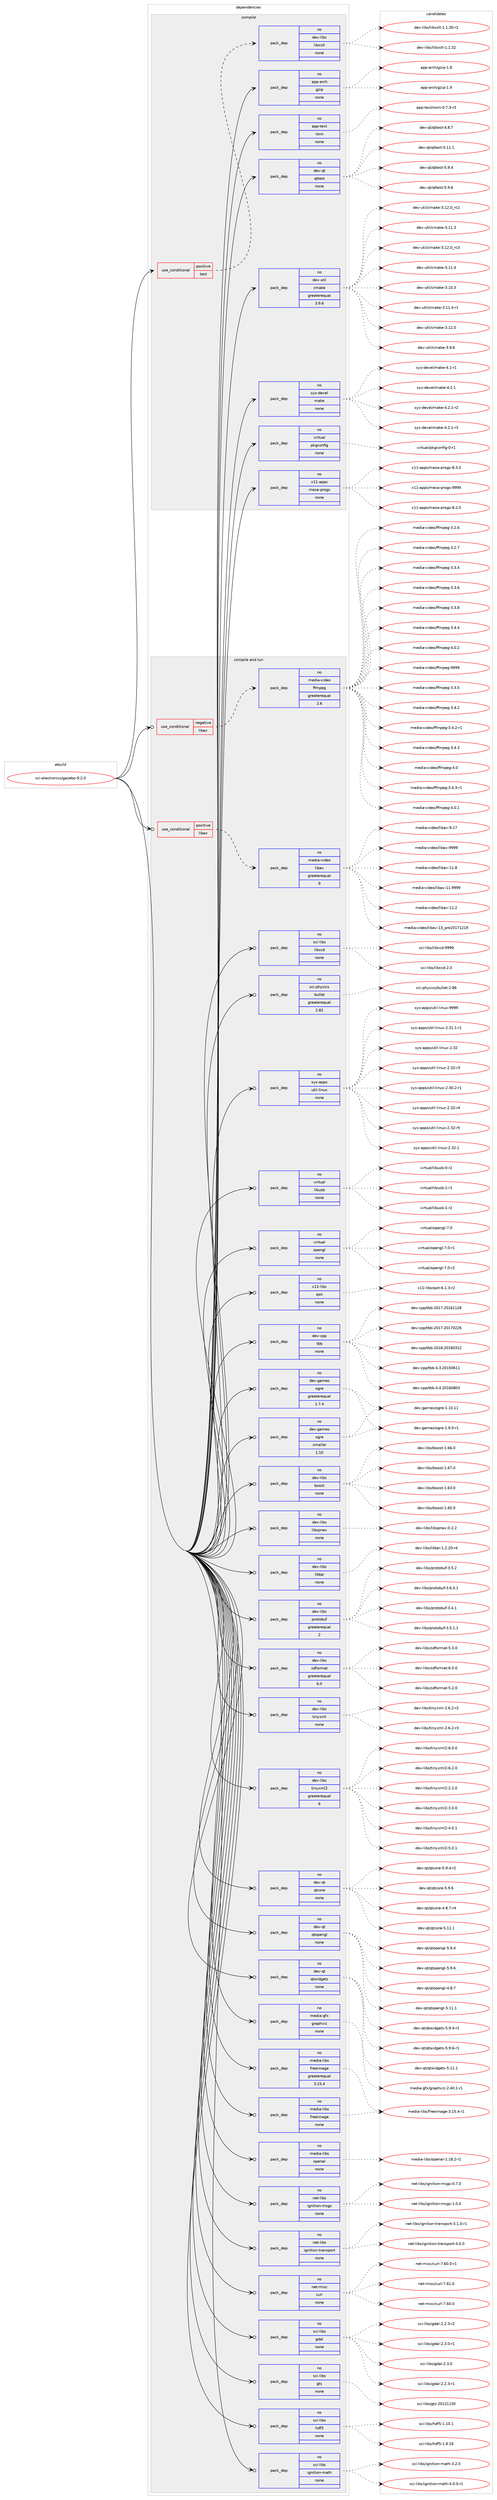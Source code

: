 digraph prolog {

# *************
# Graph options
# *************

newrank=true;
concentrate=true;
compound=true;
graph [rankdir=LR,fontname=Helvetica,fontsize=10,ranksep=1.5];#, ranksep=2.5, nodesep=0.2];
edge  [arrowhead=vee];
node  [fontname=Helvetica,fontsize=10];

# **********
# The ebuild
# **********

subgraph cluster_leftcol {
color=gray;
rank=same;
label=<<i>ebuild</i>>;
id [label="sci-electronics/gazebo-9.2.0", color=red, width=4, href="../sci-electronics/gazebo-9.2.0.svg"];
}

# ****************
# The dependencies
# ****************

subgraph cluster_midcol {
color=gray;
label=<<i>dependencies</i>>;
subgraph cluster_compile {
fillcolor="#eeeeee";
style=filled;
label=<<i>compile</i>>;
subgraph cond403 {
dependency1402 [label=<<TABLE BORDER="0" CELLBORDER="1" CELLSPACING="0" CELLPADDING="4"><TR><TD ROWSPAN="3" CELLPADDING="10">use_conditional</TD></TR><TR><TD>positive</TD></TR><TR><TD>test</TD></TR></TABLE>>, shape=none, color=red];
subgraph pack968 {
dependency1403 [label=<<TABLE BORDER="0" CELLBORDER="1" CELLSPACING="0" CELLPADDING="4" WIDTH="220"><TR><TD ROWSPAN="6" CELLPADDING="30">pack_dep</TD></TR><TR><TD WIDTH="110">no</TD></TR><TR><TD>dev-libs</TD></TR><TR><TD>libxslt</TD></TR><TR><TD>none</TD></TR><TR><TD></TD></TR></TABLE>>, shape=none, color=blue];
}
dependency1402:e -> dependency1403:w [weight=20,style="dashed",arrowhead="vee"];
}
id:e -> dependency1402:w [weight=20,style="solid",arrowhead="vee"];
subgraph pack969 {
dependency1404 [label=<<TABLE BORDER="0" CELLBORDER="1" CELLSPACING="0" CELLPADDING="4" WIDTH="220"><TR><TD ROWSPAN="6" CELLPADDING="30">pack_dep</TD></TR><TR><TD WIDTH="110">no</TD></TR><TR><TD>app-arch</TD></TR><TR><TD>gzip</TD></TR><TR><TD>none</TD></TR><TR><TD></TD></TR></TABLE>>, shape=none, color=blue];
}
id:e -> dependency1404:w [weight=20,style="solid",arrowhead="vee"];
subgraph pack970 {
dependency1405 [label=<<TABLE BORDER="0" CELLBORDER="1" CELLSPACING="0" CELLPADDING="4" WIDTH="220"><TR><TD ROWSPAN="6" CELLPADDING="30">pack_dep</TD></TR><TR><TD WIDTH="110">no</TD></TR><TR><TD>app-text</TD></TR><TR><TD>ronn</TD></TR><TR><TD>none</TD></TR><TR><TD></TD></TR></TABLE>>, shape=none, color=blue];
}
id:e -> dependency1405:w [weight=20,style="solid",arrowhead="vee"];
subgraph pack971 {
dependency1406 [label=<<TABLE BORDER="0" CELLBORDER="1" CELLSPACING="0" CELLPADDING="4" WIDTH="220"><TR><TD ROWSPAN="6" CELLPADDING="30">pack_dep</TD></TR><TR><TD WIDTH="110">no</TD></TR><TR><TD>dev-qt</TD></TR><TR><TD>qttest</TD></TR><TR><TD>none</TD></TR><TR><TD></TD></TR></TABLE>>, shape=none, color=blue];
}
id:e -> dependency1406:w [weight=20,style="solid",arrowhead="vee"];
subgraph pack972 {
dependency1407 [label=<<TABLE BORDER="0" CELLBORDER="1" CELLSPACING="0" CELLPADDING="4" WIDTH="220"><TR><TD ROWSPAN="6" CELLPADDING="30">pack_dep</TD></TR><TR><TD WIDTH="110">no</TD></TR><TR><TD>dev-util</TD></TR><TR><TD>cmake</TD></TR><TR><TD>greaterequal</TD></TR><TR><TD>3.9.6</TD></TR></TABLE>>, shape=none, color=blue];
}
id:e -> dependency1407:w [weight=20,style="solid",arrowhead="vee"];
subgraph pack973 {
dependency1408 [label=<<TABLE BORDER="0" CELLBORDER="1" CELLSPACING="0" CELLPADDING="4" WIDTH="220"><TR><TD ROWSPAN="6" CELLPADDING="30">pack_dep</TD></TR><TR><TD WIDTH="110">no</TD></TR><TR><TD>sys-devel</TD></TR><TR><TD>make</TD></TR><TR><TD>none</TD></TR><TR><TD></TD></TR></TABLE>>, shape=none, color=blue];
}
id:e -> dependency1408:w [weight=20,style="solid",arrowhead="vee"];
subgraph pack974 {
dependency1409 [label=<<TABLE BORDER="0" CELLBORDER="1" CELLSPACING="0" CELLPADDING="4" WIDTH="220"><TR><TD ROWSPAN="6" CELLPADDING="30">pack_dep</TD></TR><TR><TD WIDTH="110">no</TD></TR><TR><TD>virtual</TD></TR><TR><TD>pkgconfig</TD></TR><TR><TD>none</TD></TR><TR><TD></TD></TR></TABLE>>, shape=none, color=blue];
}
id:e -> dependency1409:w [weight=20,style="solid",arrowhead="vee"];
subgraph pack975 {
dependency1410 [label=<<TABLE BORDER="0" CELLBORDER="1" CELLSPACING="0" CELLPADDING="4" WIDTH="220"><TR><TD ROWSPAN="6" CELLPADDING="30">pack_dep</TD></TR><TR><TD WIDTH="110">no</TD></TR><TR><TD>x11-apps</TD></TR><TR><TD>mesa-progs</TD></TR><TR><TD>none</TD></TR><TR><TD></TD></TR></TABLE>>, shape=none, color=blue];
}
id:e -> dependency1410:w [weight=20,style="solid",arrowhead="vee"];
}
subgraph cluster_compileandrun {
fillcolor="#eeeeee";
style=filled;
label=<<i>compile and run</i>>;
subgraph cond404 {
dependency1411 [label=<<TABLE BORDER="0" CELLBORDER="1" CELLSPACING="0" CELLPADDING="4"><TR><TD ROWSPAN="3" CELLPADDING="10">use_conditional</TD></TR><TR><TD>negative</TD></TR><TR><TD>libav</TD></TR></TABLE>>, shape=none, color=red];
subgraph pack976 {
dependency1412 [label=<<TABLE BORDER="0" CELLBORDER="1" CELLSPACING="0" CELLPADDING="4" WIDTH="220"><TR><TD ROWSPAN="6" CELLPADDING="30">pack_dep</TD></TR><TR><TD WIDTH="110">no</TD></TR><TR><TD>media-video</TD></TR><TR><TD>ffmpeg</TD></TR><TR><TD>greaterequal</TD></TR><TR><TD>2.6</TD></TR></TABLE>>, shape=none, color=blue];
}
dependency1411:e -> dependency1412:w [weight=20,style="dashed",arrowhead="vee"];
}
id:e -> dependency1411:w [weight=20,style="solid",arrowhead="odotvee"];
subgraph cond405 {
dependency1413 [label=<<TABLE BORDER="0" CELLBORDER="1" CELLSPACING="0" CELLPADDING="4"><TR><TD ROWSPAN="3" CELLPADDING="10">use_conditional</TD></TR><TR><TD>positive</TD></TR><TR><TD>libav</TD></TR></TABLE>>, shape=none, color=red];
subgraph pack977 {
dependency1414 [label=<<TABLE BORDER="0" CELLBORDER="1" CELLSPACING="0" CELLPADDING="4" WIDTH="220"><TR><TD ROWSPAN="6" CELLPADDING="30">pack_dep</TD></TR><TR><TD WIDTH="110">no</TD></TR><TR><TD>media-video</TD></TR><TR><TD>libav</TD></TR><TR><TD>greaterequal</TD></TR><TR><TD>9</TD></TR></TABLE>>, shape=none, color=blue];
}
dependency1413:e -> dependency1414:w [weight=20,style="dashed",arrowhead="vee"];
}
id:e -> dependency1413:w [weight=20,style="solid",arrowhead="odotvee"];
subgraph pack978 {
dependency1415 [label=<<TABLE BORDER="0" CELLBORDER="1" CELLSPACING="0" CELLPADDING="4" WIDTH="220"><TR><TD ROWSPAN="6" CELLPADDING="30">pack_dep</TD></TR><TR><TD WIDTH="110">no</TD></TR><TR><TD>dev-cpp</TD></TR><TR><TD>tbb</TD></TR><TR><TD>none</TD></TR><TR><TD></TD></TR></TABLE>>, shape=none, color=blue];
}
id:e -> dependency1415:w [weight=20,style="solid",arrowhead="odotvee"];
subgraph pack979 {
dependency1416 [label=<<TABLE BORDER="0" CELLBORDER="1" CELLSPACING="0" CELLPADDING="4" WIDTH="220"><TR><TD ROWSPAN="6" CELLPADDING="30">pack_dep</TD></TR><TR><TD WIDTH="110">no</TD></TR><TR><TD>dev-games</TD></TR><TR><TD>ogre</TD></TR><TR><TD>greaterequal</TD></TR><TR><TD>1.7.4</TD></TR></TABLE>>, shape=none, color=blue];
}
id:e -> dependency1416:w [weight=20,style="solid",arrowhead="odotvee"];
subgraph pack980 {
dependency1417 [label=<<TABLE BORDER="0" CELLBORDER="1" CELLSPACING="0" CELLPADDING="4" WIDTH="220"><TR><TD ROWSPAN="6" CELLPADDING="30">pack_dep</TD></TR><TR><TD WIDTH="110">no</TD></TR><TR><TD>dev-games</TD></TR><TR><TD>ogre</TD></TR><TR><TD>smaller</TD></TR><TR><TD>1.10</TD></TR></TABLE>>, shape=none, color=blue];
}
id:e -> dependency1417:w [weight=20,style="solid",arrowhead="odotvee"];
subgraph pack981 {
dependency1418 [label=<<TABLE BORDER="0" CELLBORDER="1" CELLSPACING="0" CELLPADDING="4" WIDTH="220"><TR><TD ROWSPAN="6" CELLPADDING="30">pack_dep</TD></TR><TR><TD WIDTH="110">no</TD></TR><TR><TD>dev-libs</TD></TR><TR><TD>boost</TD></TR><TR><TD>none</TD></TR><TR><TD></TD></TR></TABLE>>, shape=none, color=blue];
}
id:e -> dependency1418:w [weight=20,style="solid",arrowhead="odotvee"];
subgraph pack982 {
dependency1419 [label=<<TABLE BORDER="0" CELLBORDER="1" CELLSPACING="0" CELLPADDING="4" WIDTH="220"><TR><TD ROWSPAN="6" CELLPADDING="30">pack_dep</TD></TR><TR><TD WIDTH="110">no</TD></TR><TR><TD>dev-libs</TD></TR><TR><TD>libspnav</TD></TR><TR><TD>none</TD></TR><TR><TD></TD></TR></TABLE>>, shape=none, color=blue];
}
id:e -> dependency1419:w [weight=20,style="solid",arrowhead="odotvee"];
subgraph pack983 {
dependency1420 [label=<<TABLE BORDER="0" CELLBORDER="1" CELLSPACING="0" CELLPADDING="4" WIDTH="220"><TR><TD ROWSPAN="6" CELLPADDING="30">pack_dep</TD></TR><TR><TD WIDTH="110">no</TD></TR><TR><TD>dev-libs</TD></TR><TR><TD>libtar</TD></TR><TR><TD>none</TD></TR><TR><TD></TD></TR></TABLE>>, shape=none, color=blue];
}
id:e -> dependency1420:w [weight=20,style="solid",arrowhead="odotvee"];
subgraph pack984 {
dependency1421 [label=<<TABLE BORDER="0" CELLBORDER="1" CELLSPACING="0" CELLPADDING="4" WIDTH="220"><TR><TD ROWSPAN="6" CELLPADDING="30">pack_dep</TD></TR><TR><TD WIDTH="110">no</TD></TR><TR><TD>dev-libs</TD></TR><TR><TD>protobuf</TD></TR><TR><TD>greaterequal</TD></TR><TR><TD>2</TD></TR></TABLE>>, shape=none, color=blue];
}
id:e -> dependency1421:w [weight=20,style="solid",arrowhead="odotvee"];
subgraph pack985 {
dependency1422 [label=<<TABLE BORDER="0" CELLBORDER="1" CELLSPACING="0" CELLPADDING="4" WIDTH="220"><TR><TD ROWSPAN="6" CELLPADDING="30">pack_dep</TD></TR><TR><TD WIDTH="110">no</TD></TR><TR><TD>dev-libs</TD></TR><TR><TD>sdformat</TD></TR><TR><TD>greaterequal</TD></TR><TR><TD>6.0</TD></TR></TABLE>>, shape=none, color=blue];
}
id:e -> dependency1422:w [weight=20,style="solid",arrowhead="odotvee"];
subgraph pack986 {
dependency1423 [label=<<TABLE BORDER="0" CELLBORDER="1" CELLSPACING="0" CELLPADDING="4" WIDTH="220"><TR><TD ROWSPAN="6" CELLPADDING="30">pack_dep</TD></TR><TR><TD WIDTH="110">no</TD></TR><TR><TD>dev-libs</TD></TR><TR><TD>tinyxml</TD></TR><TR><TD>none</TD></TR><TR><TD></TD></TR></TABLE>>, shape=none, color=blue];
}
id:e -> dependency1423:w [weight=20,style="solid",arrowhead="odotvee"];
subgraph pack987 {
dependency1424 [label=<<TABLE BORDER="0" CELLBORDER="1" CELLSPACING="0" CELLPADDING="4" WIDTH="220"><TR><TD ROWSPAN="6" CELLPADDING="30">pack_dep</TD></TR><TR><TD WIDTH="110">no</TD></TR><TR><TD>dev-libs</TD></TR><TR><TD>tinyxml2</TD></TR><TR><TD>greaterequal</TD></TR><TR><TD>6</TD></TR></TABLE>>, shape=none, color=blue];
}
id:e -> dependency1424:w [weight=20,style="solid",arrowhead="odotvee"];
subgraph pack988 {
dependency1425 [label=<<TABLE BORDER="0" CELLBORDER="1" CELLSPACING="0" CELLPADDING="4" WIDTH="220"><TR><TD ROWSPAN="6" CELLPADDING="30">pack_dep</TD></TR><TR><TD WIDTH="110">no</TD></TR><TR><TD>dev-qt</TD></TR><TR><TD>qtcore</TD></TR><TR><TD>none</TD></TR><TR><TD></TD></TR></TABLE>>, shape=none, color=blue];
}
id:e -> dependency1425:w [weight=20,style="solid",arrowhead="odotvee"];
subgraph pack989 {
dependency1426 [label=<<TABLE BORDER="0" CELLBORDER="1" CELLSPACING="0" CELLPADDING="4" WIDTH="220"><TR><TD ROWSPAN="6" CELLPADDING="30">pack_dep</TD></TR><TR><TD WIDTH="110">no</TD></TR><TR><TD>dev-qt</TD></TR><TR><TD>qtopengl</TD></TR><TR><TD>none</TD></TR><TR><TD></TD></TR></TABLE>>, shape=none, color=blue];
}
id:e -> dependency1426:w [weight=20,style="solid",arrowhead="odotvee"];
subgraph pack990 {
dependency1427 [label=<<TABLE BORDER="0" CELLBORDER="1" CELLSPACING="0" CELLPADDING="4" WIDTH="220"><TR><TD ROWSPAN="6" CELLPADDING="30">pack_dep</TD></TR><TR><TD WIDTH="110">no</TD></TR><TR><TD>dev-qt</TD></TR><TR><TD>qtwidgets</TD></TR><TR><TD>none</TD></TR><TR><TD></TD></TR></TABLE>>, shape=none, color=blue];
}
id:e -> dependency1427:w [weight=20,style="solid",arrowhead="odotvee"];
subgraph pack991 {
dependency1428 [label=<<TABLE BORDER="0" CELLBORDER="1" CELLSPACING="0" CELLPADDING="4" WIDTH="220"><TR><TD ROWSPAN="6" CELLPADDING="30">pack_dep</TD></TR><TR><TD WIDTH="110">no</TD></TR><TR><TD>media-gfx</TD></TR><TR><TD>graphviz</TD></TR><TR><TD>none</TD></TR><TR><TD></TD></TR></TABLE>>, shape=none, color=blue];
}
id:e -> dependency1428:w [weight=20,style="solid",arrowhead="odotvee"];
subgraph pack992 {
dependency1429 [label=<<TABLE BORDER="0" CELLBORDER="1" CELLSPACING="0" CELLPADDING="4" WIDTH="220"><TR><TD ROWSPAN="6" CELLPADDING="30">pack_dep</TD></TR><TR><TD WIDTH="110">no</TD></TR><TR><TD>media-libs</TD></TR><TR><TD>freeimage</TD></TR><TR><TD>greaterequal</TD></TR><TR><TD>3.15.4</TD></TR></TABLE>>, shape=none, color=blue];
}
id:e -> dependency1429:w [weight=20,style="solid",arrowhead="odotvee"];
subgraph pack993 {
dependency1430 [label=<<TABLE BORDER="0" CELLBORDER="1" CELLSPACING="0" CELLPADDING="4" WIDTH="220"><TR><TD ROWSPAN="6" CELLPADDING="30">pack_dep</TD></TR><TR><TD WIDTH="110">no</TD></TR><TR><TD>media-libs</TD></TR><TR><TD>freeimage</TD></TR><TR><TD>none</TD></TR><TR><TD></TD></TR></TABLE>>, shape=none, color=blue];
}
id:e -> dependency1430:w [weight=20,style="solid",arrowhead="odotvee"];
subgraph pack994 {
dependency1431 [label=<<TABLE BORDER="0" CELLBORDER="1" CELLSPACING="0" CELLPADDING="4" WIDTH="220"><TR><TD ROWSPAN="6" CELLPADDING="30">pack_dep</TD></TR><TR><TD WIDTH="110">no</TD></TR><TR><TD>media-libs</TD></TR><TR><TD>openal</TD></TR><TR><TD>none</TD></TR><TR><TD></TD></TR></TABLE>>, shape=none, color=blue];
}
id:e -> dependency1431:w [weight=20,style="solid",arrowhead="odotvee"];
subgraph pack995 {
dependency1432 [label=<<TABLE BORDER="0" CELLBORDER="1" CELLSPACING="0" CELLPADDING="4" WIDTH="220"><TR><TD ROWSPAN="6" CELLPADDING="30">pack_dep</TD></TR><TR><TD WIDTH="110">no</TD></TR><TR><TD>net-libs</TD></TR><TR><TD>ignition-msgs</TD></TR><TR><TD>none</TD></TR><TR><TD></TD></TR></TABLE>>, shape=none, color=blue];
}
id:e -> dependency1432:w [weight=20,style="solid",arrowhead="odotvee"];
subgraph pack996 {
dependency1433 [label=<<TABLE BORDER="0" CELLBORDER="1" CELLSPACING="0" CELLPADDING="4" WIDTH="220"><TR><TD ROWSPAN="6" CELLPADDING="30">pack_dep</TD></TR><TR><TD WIDTH="110">no</TD></TR><TR><TD>net-libs</TD></TR><TR><TD>ignition-transport</TD></TR><TR><TD>none</TD></TR><TR><TD></TD></TR></TABLE>>, shape=none, color=blue];
}
id:e -> dependency1433:w [weight=20,style="solid",arrowhead="odotvee"];
subgraph pack997 {
dependency1434 [label=<<TABLE BORDER="0" CELLBORDER="1" CELLSPACING="0" CELLPADDING="4" WIDTH="220"><TR><TD ROWSPAN="6" CELLPADDING="30">pack_dep</TD></TR><TR><TD WIDTH="110">no</TD></TR><TR><TD>net-misc</TD></TR><TR><TD>curl</TD></TR><TR><TD>none</TD></TR><TR><TD></TD></TR></TABLE>>, shape=none, color=blue];
}
id:e -> dependency1434:w [weight=20,style="solid",arrowhead="odotvee"];
subgraph pack998 {
dependency1435 [label=<<TABLE BORDER="0" CELLBORDER="1" CELLSPACING="0" CELLPADDING="4" WIDTH="220"><TR><TD ROWSPAN="6" CELLPADDING="30">pack_dep</TD></TR><TR><TD WIDTH="110">no</TD></TR><TR><TD>sci-libs</TD></TR><TR><TD>gdal</TD></TR><TR><TD>none</TD></TR><TR><TD></TD></TR></TABLE>>, shape=none, color=blue];
}
id:e -> dependency1435:w [weight=20,style="solid",arrowhead="odotvee"];
subgraph pack999 {
dependency1436 [label=<<TABLE BORDER="0" CELLBORDER="1" CELLSPACING="0" CELLPADDING="4" WIDTH="220"><TR><TD ROWSPAN="6" CELLPADDING="30">pack_dep</TD></TR><TR><TD WIDTH="110">no</TD></TR><TR><TD>sci-libs</TD></TR><TR><TD>gts</TD></TR><TR><TD>none</TD></TR><TR><TD></TD></TR></TABLE>>, shape=none, color=blue];
}
id:e -> dependency1436:w [weight=20,style="solid",arrowhead="odotvee"];
subgraph pack1000 {
dependency1437 [label=<<TABLE BORDER="0" CELLBORDER="1" CELLSPACING="0" CELLPADDING="4" WIDTH="220"><TR><TD ROWSPAN="6" CELLPADDING="30">pack_dep</TD></TR><TR><TD WIDTH="110">no</TD></TR><TR><TD>sci-libs</TD></TR><TR><TD>hdf5</TD></TR><TR><TD>none</TD></TR><TR><TD></TD></TR></TABLE>>, shape=none, color=blue];
}
id:e -> dependency1437:w [weight=20,style="solid",arrowhead="odotvee"];
subgraph pack1001 {
dependency1438 [label=<<TABLE BORDER="0" CELLBORDER="1" CELLSPACING="0" CELLPADDING="4" WIDTH="220"><TR><TD ROWSPAN="6" CELLPADDING="30">pack_dep</TD></TR><TR><TD WIDTH="110">no</TD></TR><TR><TD>sci-libs</TD></TR><TR><TD>ignition-math</TD></TR><TR><TD>none</TD></TR><TR><TD></TD></TR></TABLE>>, shape=none, color=blue];
}
id:e -> dependency1438:w [weight=20,style="solid",arrowhead="odotvee"];
subgraph pack1002 {
dependency1439 [label=<<TABLE BORDER="0" CELLBORDER="1" CELLSPACING="0" CELLPADDING="4" WIDTH="220"><TR><TD ROWSPAN="6" CELLPADDING="30">pack_dep</TD></TR><TR><TD WIDTH="110">no</TD></TR><TR><TD>sci-libs</TD></TR><TR><TD>libccd</TD></TR><TR><TD>none</TD></TR><TR><TD></TD></TR></TABLE>>, shape=none, color=blue];
}
id:e -> dependency1439:w [weight=20,style="solid",arrowhead="odotvee"];
subgraph pack1003 {
dependency1440 [label=<<TABLE BORDER="0" CELLBORDER="1" CELLSPACING="0" CELLPADDING="4" WIDTH="220"><TR><TD ROWSPAN="6" CELLPADDING="30">pack_dep</TD></TR><TR><TD WIDTH="110">no</TD></TR><TR><TD>sci-physics</TD></TR><TR><TD>bullet</TD></TR><TR><TD>greaterequal</TD></TR><TR><TD>2.82</TD></TR></TABLE>>, shape=none, color=blue];
}
id:e -> dependency1440:w [weight=20,style="solid",arrowhead="odotvee"];
subgraph pack1004 {
dependency1441 [label=<<TABLE BORDER="0" CELLBORDER="1" CELLSPACING="0" CELLPADDING="4" WIDTH="220"><TR><TD ROWSPAN="6" CELLPADDING="30">pack_dep</TD></TR><TR><TD WIDTH="110">no</TD></TR><TR><TD>sys-apps</TD></TR><TR><TD>util-linux</TD></TR><TR><TD>none</TD></TR><TR><TD></TD></TR></TABLE>>, shape=none, color=blue];
}
id:e -> dependency1441:w [weight=20,style="solid",arrowhead="odotvee"];
subgraph pack1005 {
dependency1442 [label=<<TABLE BORDER="0" CELLBORDER="1" CELLSPACING="0" CELLPADDING="4" WIDTH="220"><TR><TD ROWSPAN="6" CELLPADDING="30">pack_dep</TD></TR><TR><TD WIDTH="110">no</TD></TR><TR><TD>virtual</TD></TR><TR><TD>libusb</TD></TR><TR><TD>none</TD></TR><TR><TD></TD></TR></TABLE>>, shape=none, color=blue];
}
id:e -> dependency1442:w [weight=20,style="solid",arrowhead="odotvee"];
subgraph pack1006 {
dependency1443 [label=<<TABLE BORDER="0" CELLBORDER="1" CELLSPACING="0" CELLPADDING="4" WIDTH="220"><TR><TD ROWSPAN="6" CELLPADDING="30">pack_dep</TD></TR><TR><TD WIDTH="110">no</TD></TR><TR><TD>virtual</TD></TR><TR><TD>opengl</TD></TR><TR><TD>none</TD></TR><TR><TD></TD></TR></TABLE>>, shape=none, color=blue];
}
id:e -> dependency1443:w [weight=20,style="solid",arrowhead="odotvee"];
subgraph pack1007 {
dependency1444 [label=<<TABLE BORDER="0" CELLBORDER="1" CELLSPACING="0" CELLPADDING="4" WIDTH="220"><TR><TD ROWSPAN="6" CELLPADDING="30">pack_dep</TD></TR><TR><TD WIDTH="110">no</TD></TR><TR><TD>x11-libs</TD></TR><TR><TD>qwt</TD></TR><TR><TD>none</TD></TR><TR><TD></TD></TR></TABLE>>, shape=none, color=blue];
}
id:e -> dependency1444:w [weight=20,style="solid",arrowhead="odotvee"];
}
subgraph cluster_run {
fillcolor="#eeeeee";
style=filled;
label=<<i>run</i>>;
}
}

# **************
# The candidates
# **************

subgraph cluster_choices {
rank=same;
color=gray;
label=<<i>candidates</i>>;

subgraph choice968 {
color=black;
nodesep=1;
choice10010111845108105981154710810598120115108116454946494651484511450 [label="dev-libs/libxslt-1.1.30-r2", color=red, width=4,href="../dev-libs/libxslt-1.1.30-r2.svg"];
choice1001011184510810598115471081059812011510811645494649465150 [label="dev-libs/libxslt-1.1.32", color=red, width=4,href="../dev-libs/libxslt-1.1.32.svg"];
dependency1403:e -> choice10010111845108105981154710810598120115108116454946494651484511450:w [style=dotted,weight="100"];
dependency1403:e -> choice1001011184510810598115471081059812011510811645494649465150:w [style=dotted,weight="100"];
}
subgraph choice969 {
color=black;
nodesep=1;
choice971121124597114991044710312210511245494656 [label="app-arch/gzip-1.8", color=red, width=4,href="../app-arch/gzip-1.8.svg"];
choice971121124597114991044710312210511245494657 [label="app-arch/gzip-1.9", color=red, width=4,href="../app-arch/gzip-1.9.svg"];
dependency1404:e -> choice971121124597114991044710312210511245494656:w [style=dotted,weight="100"];
dependency1404:e -> choice971121124597114991044710312210511245494657:w [style=dotted,weight="100"];
}
subgraph choice970 {
color=black;
nodesep=1;
choice9711211245116101120116471141111101104548465546514511451 [label="app-text/ronn-0.7.3-r3", color=red, width=4,href="../app-text/ronn-0.7.3-r3.svg"];
dependency1405:e -> choice9711211245116101120116471141111101104548465546514511451:w [style=dotted,weight="100"];
}
subgraph choice971 {
color=black;
nodesep=1;
choice1001011184511311647113116116101115116455246564655 [label="dev-qt/qttest-4.8.7", color=red, width=4,href="../dev-qt/qttest-4.8.7.svg"];
choice100101118451131164711311611610111511645534649494649 [label="dev-qt/qttest-5.11.1", color=red, width=4,href="../dev-qt/qttest-5.11.1.svg"];
choice1001011184511311647113116116101115116455346574652 [label="dev-qt/qttest-5.9.4", color=red, width=4,href="../dev-qt/qttest-5.9.4.svg"];
choice1001011184511311647113116116101115116455346574654 [label="dev-qt/qttest-5.9.6", color=red, width=4,href="../dev-qt/qttest-5.9.6.svg"];
dependency1406:e -> choice1001011184511311647113116116101115116455246564655:w [style=dotted,weight="100"];
dependency1406:e -> choice100101118451131164711311611610111511645534649494649:w [style=dotted,weight="100"];
dependency1406:e -> choice1001011184511311647113116116101115116455346574652:w [style=dotted,weight="100"];
dependency1406:e -> choice1001011184511311647113116116101115116455346574654:w [style=dotted,weight="100"];
}
subgraph choice972 {
color=black;
nodesep=1;
choice1001011184511711610510847991099710710145514649504648951149950 [label="dev-util/cmake-3.12.0_rc2", color=red, width=4,href="../dev-util/cmake-3.12.0_rc2.svg"];
choice1001011184511711610510847991099710710145514649494651 [label="dev-util/cmake-3.11.3", color=red, width=4,href="../dev-util/cmake-3.11.3.svg"];
choice1001011184511711610510847991099710710145514649504648951149951 [label="dev-util/cmake-3.12.0_rc3", color=red, width=4,href="../dev-util/cmake-3.12.0_rc3.svg"];
choice1001011184511711610510847991099710710145514649494652 [label="dev-util/cmake-3.11.4", color=red, width=4,href="../dev-util/cmake-3.11.4.svg"];
choice1001011184511711610510847991099710710145514649484651 [label="dev-util/cmake-3.10.3", color=red, width=4,href="../dev-util/cmake-3.10.3.svg"];
choice10010111845117116105108479910997107101455146494946524511449 [label="dev-util/cmake-3.11.4-r1", color=red, width=4,href="../dev-util/cmake-3.11.4-r1.svg"];
choice1001011184511711610510847991099710710145514649504648 [label="dev-util/cmake-3.12.0", color=red, width=4,href="../dev-util/cmake-3.12.0.svg"];
choice10010111845117116105108479910997107101455146574654 [label="dev-util/cmake-3.9.6", color=red, width=4,href="../dev-util/cmake-3.9.6.svg"];
dependency1407:e -> choice1001011184511711610510847991099710710145514649504648951149950:w [style=dotted,weight="100"];
dependency1407:e -> choice1001011184511711610510847991099710710145514649494651:w [style=dotted,weight="100"];
dependency1407:e -> choice1001011184511711610510847991099710710145514649504648951149951:w [style=dotted,weight="100"];
dependency1407:e -> choice1001011184511711610510847991099710710145514649494652:w [style=dotted,weight="100"];
dependency1407:e -> choice1001011184511711610510847991099710710145514649484651:w [style=dotted,weight="100"];
dependency1407:e -> choice10010111845117116105108479910997107101455146494946524511449:w [style=dotted,weight="100"];
dependency1407:e -> choice1001011184511711610510847991099710710145514649504648:w [style=dotted,weight="100"];
dependency1407:e -> choice10010111845117116105108479910997107101455146574654:w [style=dotted,weight="100"];
}
subgraph choice973 {
color=black;
nodesep=1;
choice115121115451001011181011084710997107101455246494511449 [label="sys-devel/make-4.1-r1", color=red, width=4,href="../sys-devel/make-4.1-r1.svg"];
choice115121115451001011181011084710997107101455246504649 [label="sys-devel/make-4.2.1", color=red, width=4,href="../sys-devel/make-4.2.1.svg"];
choice1151211154510010111810110847109971071014552465046494511450 [label="sys-devel/make-4.2.1-r2", color=red, width=4,href="../sys-devel/make-4.2.1-r2.svg"];
choice1151211154510010111810110847109971071014552465046494511451 [label="sys-devel/make-4.2.1-r3", color=red, width=4,href="../sys-devel/make-4.2.1-r3.svg"];
dependency1408:e -> choice115121115451001011181011084710997107101455246494511449:w [style=dotted,weight="100"];
dependency1408:e -> choice115121115451001011181011084710997107101455246504649:w [style=dotted,weight="100"];
dependency1408:e -> choice1151211154510010111810110847109971071014552465046494511450:w [style=dotted,weight="100"];
dependency1408:e -> choice1151211154510010111810110847109971071014552465046494511451:w [style=dotted,weight="100"];
}
subgraph choice974 {
color=black;
nodesep=1;
choice11810511411611797108471121071039911111010210510345484511449 [label="virtual/pkgconfig-0-r1", color=red, width=4,href="../virtual/pkgconfig-0-r1.svg"];
dependency1409:e -> choice11810511411611797108471121071039911111010210510345484511449:w [style=dotted,weight="100"];
}
subgraph choice975 {
color=black;
nodesep=1;
choice12049494597112112115471091011159745112114111103115455646504648 [label="x11-apps/mesa-progs-8.2.0", color=red, width=4,href="../x11-apps/mesa-progs-8.2.0.svg"];
choice12049494597112112115471091011159745112114111103115455646514648 [label="x11-apps/mesa-progs-8.3.0", color=red, width=4,href="../x11-apps/mesa-progs-8.3.0.svg"];
choice120494945971121121154710910111597451121141111031154557575757 [label="x11-apps/mesa-progs-9999", color=red, width=4,href="../x11-apps/mesa-progs-9999.svg"];
dependency1410:e -> choice12049494597112112115471091011159745112114111103115455646504648:w [style=dotted,weight="100"];
dependency1410:e -> choice12049494597112112115471091011159745112114111103115455646514648:w [style=dotted,weight="100"];
dependency1410:e -> choice120494945971121121154710910111597451121141111031154557575757:w [style=dotted,weight="100"];
}
subgraph choice976 {
color=black;
nodesep=1;
choice109101100105974511810510010111147102102109112101103455146514653 [label="media-video/ffmpeg-3.3.5", color=red, width=4,href="../media-video/ffmpeg-3.3.5.svg"];
choice109101100105974511810510010111147102102109112101103455146524650 [label="media-video/ffmpeg-3.4.2", color=red, width=4,href="../media-video/ffmpeg-3.4.2.svg"];
choice1091011001059745118105100101111471021021091121011034551465246504511449 [label="media-video/ffmpeg-3.4.2-r1", color=red, width=4,href="../media-video/ffmpeg-3.4.2-r1.svg"];
choice109101100105974511810510010111147102102109112101103455146524651 [label="media-video/ffmpeg-3.4.3", color=red, width=4,href="../media-video/ffmpeg-3.4.3.svg"];
choice10910110010597451181051001011114710210210911210110345524648 [label="media-video/ffmpeg-4.0", color=red, width=4,href="../media-video/ffmpeg-4.0.svg"];
choice1091011001059745118105100101111471021021091121011034551465246514511449 [label="media-video/ffmpeg-3.4.3-r1", color=red, width=4,href="../media-video/ffmpeg-3.4.3-r1.svg"];
choice109101100105974511810510010111147102102109112101103455246484649 [label="media-video/ffmpeg-4.0.1", color=red, width=4,href="../media-video/ffmpeg-4.0.1.svg"];
choice109101100105974511810510010111147102102109112101103455146504654 [label="media-video/ffmpeg-3.2.6", color=red, width=4,href="../media-video/ffmpeg-3.2.6.svg"];
choice109101100105974511810510010111147102102109112101103455146504655 [label="media-video/ffmpeg-3.2.7", color=red, width=4,href="../media-video/ffmpeg-3.2.7.svg"];
choice109101100105974511810510010111147102102109112101103455146514652 [label="media-video/ffmpeg-3.3.4", color=red, width=4,href="../media-video/ffmpeg-3.3.4.svg"];
choice109101100105974511810510010111147102102109112101103455146514654 [label="media-video/ffmpeg-3.3.6", color=red, width=4,href="../media-video/ffmpeg-3.3.6.svg"];
choice109101100105974511810510010111147102102109112101103455146514656 [label="media-video/ffmpeg-3.3.8", color=red, width=4,href="../media-video/ffmpeg-3.3.8.svg"];
choice109101100105974511810510010111147102102109112101103455146524652 [label="media-video/ffmpeg-3.4.4", color=red, width=4,href="../media-video/ffmpeg-3.4.4.svg"];
choice109101100105974511810510010111147102102109112101103455246484650 [label="media-video/ffmpeg-4.0.2", color=red, width=4,href="../media-video/ffmpeg-4.0.2.svg"];
choice1091011001059745118105100101111471021021091121011034557575757 [label="media-video/ffmpeg-9999", color=red, width=4,href="../media-video/ffmpeg-9999.svg"];
dependency1412:e -> choice109101100105974511810510010111147102102109112101103455146514653:w [style=dotted,weight="100"];
dependency1412:e -> choice109101100105974511810510010111147102102109112101103455146524650:w [style=dotted,weight="100"];
dependency1412:e -> choice1091011001059745118105100101111471021021091121011034551465246504511449:w [style=dotted,weight="100"];
dependency1412:e -> choice109101100105974511810510010111147102102109112101103455146524651:w [style=dotted,weight="100"];
dependency1412:e -> choice10910110010597451181051001011114710210210911210110345524648:w [style=dotted,weight="100"];
dependency1412:e -> choice1091011001059745118105100101111471021021091121011034551465246514511449:w [style=dotted,weight="100"];
dependency1412:e -> choice109101100105974511810510010111147102102109112101103455246484649:w [style=dotted,weight="100"];
dependency1412:e -> choice109101100105974511810510010111147102102109112101103455146504654:w [style=dotted,weight="100"];
dependency1412:e -> choice109101100105974511810510010111147102102109112101103455146504655:w [style=dotted,weight="100"];
dependency1412:e -> choice109101100105974511810510010111147102102109112101103455146514652:w [style=dotted,weight="100"];
dependency1412:e -> choice109101100105974511810510010111147102102109112101103455146514654:w [style=dotted,weight="100"];
dependency1412:e -> choice109101100105974511810510010111147102102109112101103455146514656:w [style=dotted,weight="100"];
dependency1412:e -> choice109101100105974511810510010111147102102109112101103455146524652:w [style=dotted,weight="100"];
dependency1412:e -> choice109101100105974511810510010111147102102109112101103455246484650:w [style=dotted,weight="100"];
dependency1412:e -> choice1091011001059745118105100101111471021021091121011034557575757:w [style=dotted,weight="100"];
}
subgraph choice977 {
color=black;
nodesep=1;
choice10910110010597451181051001011114710810598971184549494656 [label="media-video/libav-11.8", color=red, width=4,href="../media-video/libav-11.8.svg"];
choice10910110010597451181051001011114710810598971184549494657575757 [label="media-video/libav-11.9999", color=red, width=4,href="../media-video/libav-11.9999.svg"];
choice10910110010597451181051001011114710810598971184549504650 [label="media-video/libav-12.2", color=red, width=4,href="../media-video/libav-12.2.svg"];
choice1091011001059745118105100101111471081059897118454951951121141015048495549504957 [label="media-video/libav-13_pre20171219", color=red, width=4,href="../media-video/libav-13_pre20171219.svg"];
choice10910110010597451181051001011114710810598971184557464955 [label="media-video/libav-9.17", color=red, width=4,href="../media-video/libav-9.17.svg"];
choice10910110010597451181051001011114710810598971184557575757 [label="media-video/libav-9999", color=red, width=4,href="../media-video/libav-9999.svg"];
dependency1414:e -> choice10910110010597451181051001011114710810598971184549494656:w [style=dotted,weight="100"];
dependency1414:e -> choice10910110010597451181051001011114710810598971184549494657575757:w [style=dotted,weight="100"];
dependency1414:e -> choice10910110010597451181051001011114710810598971184549504650:w [style=dotted,weight="100"];
dependency1414:e -> choice1091011001059745118105100101111471081059897118454951951121141015048495549504957:w [style=dotted,weight="100"];
dependency1414:e -> choice10910110010597451181051001011114710810598971184557464955:w [style=dotted,weight="100"];
dependency1414:e -> choice10910110010597451181051001011114710810598971184557575757:w [style=dotted,weight="100"];
}
subgraph choice978 {
color=black;
nodesep=1;
choice10010111845991121124711698984550484955465048495449495056 [label="dev-cpp/tbb-2017.20161128", color=red, width=4,href="../dev-cpp/tbb-2017.20161128.svg"];
choice10010111845991121124711698984550484955465048495548505054 [label="dev-cpp/tbb-2017.20170226", color=red, width=4,href="../dev-cpp/tbb-2017.20170226.svg"];
choice10010111845991121124711698984550484956465048495648514950 [label="dev-cpp/tbb-2018.20180312", color=red, width=4,href="../dev-cpp/tbb-2018.20180312.svg"];
choice100101118459911211247116989845524651465048495348544949 [label="dev-cpp/tbb-4.3.20150611", color=red, width=4,href="../dev-cpp/tbb-4.3.20150611.svg"];
choice100101118459911211247116989845524652465048495448564851 [label="dev-cpp/tbb-4.4.20160803", color=red, width=4,href="../dev-cpp/tbb-4.4.20160803.svg"];
dependency1415:e -> choice10010111845991121124711698984550484955465048495449495056:w [style=dotted,weight="100"];
dependency1415:e -> choice10010111845991121124711698984550484955465048495548505054:w [style=dotted,weight="100"];
dependency1415:e -> choice10010111845991121124711698984550484956465048495648514950:w [style=dotted,weight="100"];
dependency1415:e -> choice100101118459911211247116989845524651465048495348544949:w [style=dotted,weight="100"];
dependency1415:e -> choice100101118459911211247116989845524652465048495448564851:w [style=dotted,weight="100"];
}
subgraph choice979 {
color=black;
nodesep=1;
choice1001011184510397109101115471111031141014549464948464949 [label="dev-games/ogre-1.10.11", color=red, width=4,href="../dev-games/ogre-1.10.11.svg"];
choice1001011184510397109101115471111031141014549465746484511449 [label="dev-games/ogre-1.9.0-r1", color=red, width=4,href="../dev-games/ogre-1.9.0-r1.svg"];
dependency1416:e -> choice1001011184510397109101115471111031141014549464948464949:w [style=dotted,weight="100"];
dependency1416:e -> choice1001011184510397109101115471111031141014549465746484511449:w [style=dotted,weight="100"];
}
subgraph choice980 {
color=black;
nodesep=1;
choice1001011184510397109101115471111031141014549464948464949 [label="dev-games/ogre-1.10.11", color=red, width=4,href="../dev-games/ogre-1.10.11.svg"];
choice1001011184510397109101115471111031141014549465746484511449 [label="dev-games/ogre-1.9.0-r1", color=red, width=4,href="../dev-games/ogre-1.9.0-r1.svg"];
dependency1417:e -> choice1001011184510397109101115471111031141014549464948464949:w [style=dotted,weight="100"];
dependency1417:e -> choice1001011184510397109101115471111031141014549465746484511449:w [style=dotted,weight="100"];
}
subgraph choice981 {
color=black;
nodesep=1;
choice1001011184510810598115479811111111511645494654514648 [label="dev-libs/boost-1.63.0", color=red, width=4,href="../dev-libs/boost-1.63.0.svg"];
choice1001011184510810598115479811111111511645494654534648 [label="dev-libs/boost-1.65.0", color=red, width=4,href="../dev-libs/boost-1.65.0.svg"];
choice1001011184510810598115479811111111511645494654544648 [label="dev-libs/boost-1.66.0", color=red, width=4,href="../dev-libs/boost-1.66.0.svg"];
choice1001011184510810598115479811111111511645494654554648 [label="dev-libs/boost-1.67.0", color=red, width=4,href="../dev-libs/boost-1.67.0.svg"];
dependency1418:e -> choice1001011184510810598115479811111111511645494654514648:w [style=dotted,weight="100"];
dependency1418:e -> choice1001011184510810598115479811111111511645494654534648:w [style=dotted,weight="100"];
dependency1418:e -> choice1001011184510810598115479811111111511645494654544648:w [style=dotted,weight="100"];
dependency1418:e -> choice1001011184510810598115479811111111511645494654554648:w [style=dotted,weight="100"];
}
subgraph choice982 {
color=black;
nodesep=1;
choice1001011184510810598115471081059811511211097118454846504650 [label="dev-libs/libspnav-0.2.2", color=red, width=4,href="../dev-libs/libspnav-0.2.2.svg"];
dependency1419:e -> choice1001011184510810598115471081059811511211097118454846504650:w [style=dotted,weight="100"];
}
subgraph choice983 {
color=black;
nodesep=1;
choice1001011184510810598115471081059811697114454946504650484511452 [label="dev-libs/libtar-1.2.20-r4", color=red, width=4,href="../dev-libs/libtar-1.2.20-r4.svg"];
dependency1420:e -> choice1001011184510810598115471081059811697114454946504650484511452:w [style=dotted,weight="100"];
}
subgraph choice984 {
color=black;
nodesep=1;
choice10010111845108105981154711211411111611198117102455146524649 [label="dev-libs/protobuf-3.4.1", color=red, width=4,href="../dev-libs/protobuf-3.4.1.svg"];
choice100101118451081059811547112114111116111981171024551465346494649 [label="dev-libs/protobuf-3.5.1.1", color=red, width=4,href="../dev-libs/protobuf-3.5.1.1.svg"];
choice10010111845108105981154711211411111611198117102455146534650 [label="dev-libs/protobuf-3.5.2", color=red, width=4,href="../dev-libs/protobuf-3.5.2.svg"];
choice100101118451081059811547112114111116111981171024551465446484649 [label="dev-libs/protobuf-3.6.0.1", color=red, width=4,href="../dev-libs/protobuf-3.6.0.1.svg"];
dependency1421:e -> choice10010111845108105981154711211411111611198117102455146524649:w [style=dotted,weight="100"];
dependency1421:e -> choice100101118451081059811547112114111116111981171024551465346494649:w [style=dotted,weight="100"];
dependency1421:e -> choice10010111845108105981154711211411111611198117102455146534650:w [style=dotted,weight="100"];
dependency1421:e -> choice100101118451081059811547112114111116111981171024551465446484649:w [style=dotted,weight="100"];
}
subgraph choice985 {
color=black;
nodesep=1;
choice10010111845108105981154711510010211111410997116455346504648 [label="dev-libs/sdformat-5.2.0", color=red, width=4,href="../dev-libs/sdformat-5.2.0.svg"];
choice10010111845108105981154711510010211111410997116455346514648 [label="dev-libs/sdformat-5.3.0", color=red, width=4,href="../dev-libs/sdformat-5.3.0.svg"];
choice10010111845108105981154711510010211111410997116455446484648 [label="dev-libs/sdformat-6.0.0", color=red, width=4,href="../dev-libs/sdformat-6.0.0.svg"];
dependency1422:e -> choice10010111845108105981154711510010211111410997116455346504648:w [style=dotted,weight="100"];
dependency1422:e -> choice10010111845108105981154711510010211111410997116455346514648:w [style=dotted,weight="100"];
dependency1422:e -> choice10010111845108105981154711510010211111410997116455446484648:w [style=dotted,weight="100"];
}
subgraph choice986 {
color=black;
nodesep=1;
choice1001011184510810598115471161051101211201091084550465446504511450 [label="dev-libs/tinyxml-2.6.2-r2", color=red, width=4,href="../dev-libs/tinyxml-2.6.2-r2.svg"];
choice1001011184510810598115471161051101211201091084550465446504511451 [label="dev-libs/tinyxml-2.6.2-r3", color=red, width=4,href="../dev-libs/tinyxml-2.6.2-r3.svg"];
dependency1423:e -> choice1001011184510810598115471161051101211201091084550465446504511450:w [style=dotted,weight="100"];
dependency1423:e -> choice1001011184510810598115471161051101211201091084550465446504511451:w [style=dotted,weight="100"];
}
subgraph choice987 {
color=black;
nodesep=1;
choice10010111845108105981154711610511012112010910850455046504648 [label="dev-libs/tinyxml2-2.2.0", color=red, width=4,href="../dev-libs/tinyxml2-2.2.0.svg"];
choice10010111845108105981154711610511012112010910850455146484648 [label="dev-libs/tinyxml2-3.0.0", color=red, width=4,href="../dev-libs/tinyxml2-3.0.0.svg"];
choice10010111845108105981154711610511012112010910850455246484649 [label="dev-libs/tinyxml2-4.0.1", color=red, width=4,href="../dev-libs/tinyxml2-4.0.1.svg"];
choice10010111845108105981154711610511012112010910850455346484649 [label="dev-libs/tinyxml2-5.0.1", color=red, width=4,href="../dev-libs/tinyxml2-5.0.1.svg"];
choice10010111845108105981154711610511012112010910850455446484648 [label="dev-libs/tinyxml2-6.0.0", color=red, width=4,href="../dev-libs/tinyxml2-6.0.0.svg"];
choice10010111845108105981154711610511012112010910850455446504648 [label="dev-libs/tinyxml2-6.2.0", color=red, width=4,href="../dev-libs/tinyxml2-6.2.0.svg"];
dependency1424:e -> choice10010111845108105981154711610511012112010910850455046504648:w [style=dotted,weight="100"];
dependency1424:e -> choice10010111845108105981154711610511012112010910850455146484648:w [style=dotted,weight="100"];
dependency1424:e -> choice10010111845108105981154711610511012112010910850455246484649:w [style=dotted,weight="100"];
dependency1424:e -> choice10010111845108105981154711610511012112010910850455346484649:w [style=dotted,weight="100"];
dependency1424:e -> choice10010111845108105981154711610511012112010910850455446484648:w [style=dotted,weight="100"];
dependency1424:e -> choice10010111845108105981154711610511012112010910850455446504648:w [style=dotted,weight="100"];
}
subgraph choice988 {
color=black;
nodesep=1;
choice1001011184511311647113116991111141014552465646554511452 [label="dev-qt/qtcore-4.8.7-r4", color=red, width=4,href="../dev-qt/qtcore-4.8.7-r4.svg"];
choice10010111845113116471131169911111410145534649494649 [label="dev-qt/qtcore-5.11.1", color=red, width=4,href="../dev-qt/qtcore-5.11.1.svg"];
choice1001011184511311647113116991111141014553465746524511450 [label="dev-qt/qtcore-5.9.4-r2", color=red, width=4,href="../dev-qt/qtcore-5.9.4-r2.svg"];
choice100101118451131164711311699111114101455346574654 [label="dev-qt/qtcore-5.9.6", color=red, width=4,href="../dev-qt/qtcore-5.9.6.svg"];
dependency1425:e -> choice1001011184511311647113116991111141014552465646554511452:w [style=dotted,weight="100"];
dependency1425:e -> choice10010111845113116471131169911111410145534649494649:w [style=dotted,weight="100"];
dependency1425:e -> choice1001011184511311647113116991111141014553465746524511450:w [style=dotted,weight="100"];
dependency1425:e -> choice100101118451131164711311699111114101455346574654:w [style=dotted,weight="100"];
}
subgraph choice989 {
color=black;
nodesep=1;
choice1001011184511311647113116111112101110103108455246564655 [label="dev-qt/qtopengl-4.8.7", color=red, width=4,href="../dev-qt/qtopengl-4.8.7.svg"];
choice100101118451131164711311611111210111010310845534649494649 [label="dev-qt/qtopengl-5.11.1", color=red, width=4,href="../dev-qt/qtopengl-5.11.1.svg"];
choice1001011184511311647113116111112101110103108455346574652 [label="dev-qt/qtopengl-5.9.4", color=red, width=4,href="../dev-qt/qtopengl-5.9.4.svg"];
choice1001011184511311647113116111112101110103108455346574654 [label="dev-qt/qtopengl-5.9.6", color=red, width=4,href="../dev-qt/qtopengl-5.9.6.svg"];
dependency1426:e -> choice1001011184511311647113116111112101110103108455246564655:w [style=dotted,weight="100"];
dependency1426:e -> choice100101118451131164711311611111210111010310845534649494649:w [style=dotted,weight="100"];
dependency1426:e -> choice1001011184511311647113116111112101110103108455346574652:w [style=dotted,weight="100"];
dependency1426:e -> choice1001011184511311647113116111112101110103108455346574654:w [style=dotted,weight="100"];
}
subgraph choice990 {
color=black;
nodesep=1;
choice100101118451131164711311611910510010310111611545534649494649 [label="dev-qt/qtwidgets-5.11.1", color=red, width=4,href="../dev-qt/qtwidgets-5.11.1.svg"];
choice10010111845113116471131161191051001031011161154553465746524511449 [label="dev-qt/qtwidgets-5.9.4-r1", color=red, width=4,href="../dev-qt/qtwidgets-5.9.4-r1.svg"];
choice10010111845113116471131161191051001031011161154553465746544511449 [label="dev-qt/qtwidgets-5.9.6-r1", color=red, width=4,href="../dev-qt/qtwidgets-5.9.6-r1.svg"];
dependency1427:e -> choice100101118451131164711311611910510010310111611545534649494649:w [style=dotted,weight="100"];
dependency1427:e -> choice10010111845113116471131161191051001031011161154553465746524511449:w [style=dotted,weight="100"];
dependency1427:e -> choice10010111845113116471131161191051001031011161154553465746544511449:w [style=dotted,weight="100"];
}
subgraph choice991 {
color=black;
nodesep=1;
choice10910110010597451031021204710311497112104118105122455046524846494511449 [label="media-gfx/graphviz-2.40.1-r1", color=red, width=4,href="../media-gfx/graphviz-2.40.1-r1.svg"];
dependency1428:e -> choice10910110010597451031021204710311497112104118105122455046524846494511449:w [style=dotted,weight="100"];
}
subgraph choice992 {
color=black;
nodesep=1;
choice1091011001059745108105981154710211410110110510997103101455146495346524511449 [label="media-libs/freeimage-3.15.4-r1", color=red, width=4,href="../media-libs/freeimage-3.15.4-r1.svg"];
dependency1429:e -> choice1091011001059745108105981154710211410110110510997103101455146495346524511449:w [style=dotted,weight="100"];
}
subgraph choice993 {
color=black;
nodesep=1;
choice1091011001059745108105981154710211410110110510997103101455146495346524511449 [label="media-libs/freeimage-3.15.4-r1", color=red, width=4,href="../media-libs/freeimage-3.15.4-r1.svg"];
dependency1430:e -> choice1091011001059745108105981154710211410110110510997103101455146495346524511449:w [style=dotted,weight="100"];
}
subgraph choice994 {
color=black;
nodesep=1;
choice1091011001059745108105981154711111210111097108454946495646504511449 [label="media-libs/openal-1.18.2-r1", color=red, width=4,href="../media-libs/openal-1.18.2-r1.svg"];
dependency1431:e -> choice1091011001059745108105981154711111210111097108454946495646504511449:w [style=dotted,weight="100"];
}
subgraph choice995 {
color=black;
nodesep=1;
choice11010111645108105981154710510311010511610511111045109115103115454846554648 [label="net-libs/ignition-msgs-0.7.0", color=red, width=4,href="../net-libs/ignition-msgs-0.7.0.svg"];
choice11010111645108105981154710510311010511610511111045109115103115454946484648 [label="net-libs/ignition-msgs-1.0.0", color=red, width=4,href="../net-libs/ignition-msgs-1.0.0.svg"];
dependency1432:e -> choice11010111645108105981154710510311010511610511111045109115103115454846554648:w [style=dotted,weight="100"];
dependency1432:e -> choice11010111645108105981154710510311010511610511111045109115103115454946484648:w [style=dotted,weight="100"];
}
subgraph choice996 {
color=black;
nodesep=1;
choice11010111645108105981154710510311010511610511111045116114971101151121111141164551464946484511449 [label="net-libs/ignition-transport-3.1.0-r1", color=red, width=4,href="../net-libs/ignition-transport-3.1.0-r1.svg"];
choice1101011164510810598115471051031101051161051111104511611497110115112111114116455246484648 [label="net-libs/ignition-transport-4.0.0", color=red, width=4,href="../net-libs/ignition-transport-4.0.0.svg"];
dependency1433:e -> choice11010111645108105981154710510311010511610511111045116114971101151121111141164551464946484511449:w [style=dotted,weight="100"];
dependency1433:e -> choice1101011164510810598115471051031101051161051111104511611497110115112111114116455246484648:w [style=dotted,weight="100"];
}
subgraph choice997 {
color=black;
nodesep=1;
choice1101011164510910511599479911711410845554654484648 [label="net-misc/curl-7.60.0", color=red, width=4,href="../net-misc/curl-7.60.0.svg"];
choice11010111645109105115994799117114108455546544846484511449 [label="net-misc/curl-7.60.0-r1", color=red, width=4,href="../net-misc/curl-7.60.0-r1.svg"];
choice1101011164510910511599479911711410845554654494648 [label="net-misc/curl-7.61.0", color=red, width=4,href="../net-misc/curl-7.61.0.svg"];
dependency1434:e -> choice1101011164510910511599479911711410845554654484648:w [style=dotted,weight="100"];
dependency1434:e -> choice11010111645109105115994799117114108455546544846484511449:w [style=dotted,weight="100"];
dependency1434:e -> choice1101011164510910511599479911711410845554654494648:w [style=dotted,weight="100"];
}
subgraph choice998 {
color=black;
nodesep=1;
choice1159910545108105981154710310097108455046514648 [label="sci-libs/gdal-2.3.0", color=red, width=4,href="../sci-libs/gdal-2.3.0.svg"];
choice11599105451081059811547103100971084550465046514511449 [label="sci-libs/gdal-2.2.3-r1", color=red, width=4,href="../sci-libs/gdal-2.2.3-r1.svg"];
choice11599105451081059811547103100971084550465046514511450 [label="sci-libs/gdal-2.2.3-r2", color=red, width=4,href="../sci-libs/gdal-2.2.3-r2.svg"];
choice11599105451081059811547103100971084550465146484511449 [label="sci-libs/gdal-2.3.0-r1", color=red, width=4,href="../sci-libs/gdal-2.3.0-r1.svg"];
dependency1435:e -> choice1159910545108105981154710310097108455046514648:w [style=dotted,weight="100"];
dependency1435:e -> choice11599105451081059811547103100971084550465046514511449:w [style=dotted,weight="100"];
dependency1435:e -> choice11599105451081059811547103100971084550465046514511450:w [style=dotted,weight="100"];
dependency1435:e -> choice11599105451081059811547103100971084550465146484511449:w [style=dotted,weight="100"];
}
subgraph choice999 {
color=black;
nodesep=1;
choice11599105451081059811547103116115455048495049495148 [label="sci-libs/gts-20121130", color=red, width=4,href="../sci-libs/gts-20121130.svg"];
dependency1436:e -> choice11599105451081059811547103116115455048495049495148:w [style=dotted,weight="100"];
}
subgraph choice1000 {
color=black;
nodesep=1;
choice115991054510810598115471041001025345494649484649 [label="sci-libs/hdf5-1.10.1", color=red, width=4,href="../sci-libs/hdf5-1.10.1.svg"];
choice115991054510810598115471041001025345494656464956 [label="sci-libs/hdf5-1.8.18", color=red, width=4,href="../sci-libs/hdf5-1.8.18.svg"];
dependency1437:e -> choice115991054510810598115471041001025345494649484649:w [style=dotted,weight="100"];
dependency1437:e -> choice115991054510810598115471041001025345494656464956:w [style=dotted,weight="100"];
}
subgraph choice1001 {
color=black;
nodesep=1;
choice115991054510810598115471051031101051161051111104510997116104455146504648 [label="sci-libs/ignition-math-3.2.0", color=red, width=4,href="../sci-libs/ignition-math-3.2.0.svg"];
choice1159910545108105981154710510311010511610511111045109971161044552464846484511449 [label="sci-libs/ignition-math-4.0.0-r1", color=red, width=4,href="../sci-libs/ignition-math-4.0.0-r1.svg"];
dependency1438:e -> choice115991054510810598115471051031101051161051111104510997116104455146504648:w [style=dotted,weight="100"];
dependency1438:e -> choice1159910545108105981154710510311010511610511111045109971161044552464846484511449:w [style=dotted,weight="100"];
}
subgraph choice1002 {
color=black;
nodesep=1;
choice1159910545108105981154710810598999910045504648 [label="sci-libs/libccd-2.0", color=red, width=4,href="../sci-libs/libccd-2.0.svg"];
choice115991054510810598115471081059899991004557575757 [label="sci-libs/libccd-9999", color=red, width=4,href="../sci-libs/libccd-9999.svg"];
dependency1439:e -> choice1159910545108105981154710810598999910045504648:w [style=dotted,weight="100"];
dependency1439:e -> choice115991054510810598115471081059899991004557575757:w [style=dotted,weight="100"];
}
subgraph choice1003 {
color=black;
nodesep=1;
choice11599105451121041211151059911547981171081081011164550465654 [label="sci-physics/bullet-2.86", color=red, width=4,href="../sci-physics/bullet-2.86.svg"];
dependency1440:e -> choice11599105451121041211151059911547981171081081011164550465654:w [style=dotted,weight="100"];
}
subgraph choice1004 {
color=black;
nodesep=1;
choice11512111545971121121154711711610510845108105110117120455046514946494511449 [label="sys-apps/util-linux-2.31.1-r1", color=red, width=4,href="../sys-apps/util-linux-2.31.1-r1.svg"];
choice115121115459711211211547117116105108451081051101171204550465150 [label="sys-apps/util-linux-2.32", color=red, width=4,href="../sys-apps/util-linux-2.32.svg"];
choice1151211154597112112115471171161051084510810511011712045504651504511451 [label="sys-apps/util-linux-2.32-r3", color=red, width=4,href="../sys-apps/util-linux-2.32-r3.svg"];
choice11512111545971121121154711711610510845108105110117120455046514846504511449 [label="sys-apps/util-linux-2.30.2-r1", color=red, width=4,href="../sys-apps/util-linux-2.30.2-r1.svg"];
choice1151211154597112112115471171161051084510810511011712045504651504511452 [label="sys-apps/util-linux-2.32-r4", color=red, width=4,href="../sys-apps/util-linux-2.32-r4.svg"];
choice1151211154597112112115471171161051084510810511011712045504651504511453 [label="sys-apps/util-linux-2.32-r5", color=red, width=4,href="../sys-apps/util-linux-2.32-r5.svg"];
choice1151211154597112112115471171161051084510810511011712045504651504649 [label="sys-apps/util-linux-2.32.1", color=red, width=4,href="../sys-apps/util-linux-2.32.1.svg"];
choice115121115459711211211547117116105108451081051101171204557575757 [label="sys-apps/util-linux-9999", color=red, width=4,href="../sys-apps/util-linux-9999.svg"];
dependency1441:e -> choice11512111545971121121154711711610510845108105110117120455046514946494511449:w [style=dotted,weight="100"];
dependency1441:e -> choice115121115459711211211547117116105108451081051101171204550465150:w [style=dotted,weight="100"];
dependency1441:e -> choice1151211154597112112115471171161051084510810511011712045504651504511451:w [style=dotted,weight="100"];
dependency1441:e -> choice11512111545971121121154711711610510845108105110117120455046514846504511449:w [style=dotted,weight="100"];
dependency1441:e -> choice1151211154597112112115471171161051084510810511011712045504651504511452:w [style=dotted,weight="100"];
dependency1441:e -> choice1151211154597112112115471171161051084510810511011712045504651504511453:w [style=dotted,weight="100"];
dependency1441:e -> choice1151211154597112112115471171161051084510810511011712045504651504649:w [style=dotted,weight="100"];
dependency1441:e -> choice115121115459711211211547117116105108451081051101171204557575757:w [style=dotted,weight="100"];
}
subgraph choice1005 {
color=black;
nodesep=1;
choice1181051141161179710847108105981171159845484511450 [label="virtual/libusb-0-r2", color=red, width=4,href="../virtual/libusb-0-r2.svg"];
choice1181051141161179710847108105981171159845494511449 [label="virtual/libusb-1-r1", color=red, width=4,href="../virtual/libusb-1-r1.svg"];
choice1181051141161179710847108105981171159845494511450 [label="virtual/libusb-1-r2", color=red, width=4,href="../virtual/libusb-1-r2.svg"];
dependency1442:e -> choice1181051141161179710847108105981171159845484511450:w [style=dotted,weight="100"];
dependency1442:e -> choice1181051141161179710847108105981171159845494511449:w [style=dotted,weight="100"];
dependency1442:e -> choice1181051141161179710847108105981171159845494511450:w [style=dotted,weight="100"];
}
subgraph choice1006 {
color=black;
nodesep=1;
choice118105114116117971084711111210111010310845554648 [label="virtual/opengl-7.0", color=red, width=4,href="../virtual/opengl-7.0.svg"];
choice1181051141161179710847111112101110103108455546484511449 [label="virtual/opengl-7.0-r1", color=red, width=4,href="../virtual/opengl-7.0-r1.svg"];
choice1181051141161179710847111112101110103108455546484511450 [label="virtual/opengl-7.0-r2", color=red, width=4,href="../virtual/opengl-7.0-r2.svg"];
dependency1443:e -> choice118105114116117971084711111210111010310845554648:w [style=dotted,weight="100"];
dependency1443:e -> choice1181051141161179710847111112101110103108455546484511449:w [style=dotted,weight="100"];
dependency1443:e -> choice1181051141161179710847111112101110103108455546484511450:w [style=dotted,weight="100"];
}
subgraph choice1007 {
color=black;
nodesep=1;
choice12049494510810598115471131191164554464946514511450 [label="x11-libs/qwt-6.1.3-r2", color=red, width=4,href="../x11-libs/qwt-6.1.3-r2.svg"];
dependency1444:e -> choice12049494510810598115471131191164554464946514511450:w [style=dotted,weight="100"];
}
}

}
